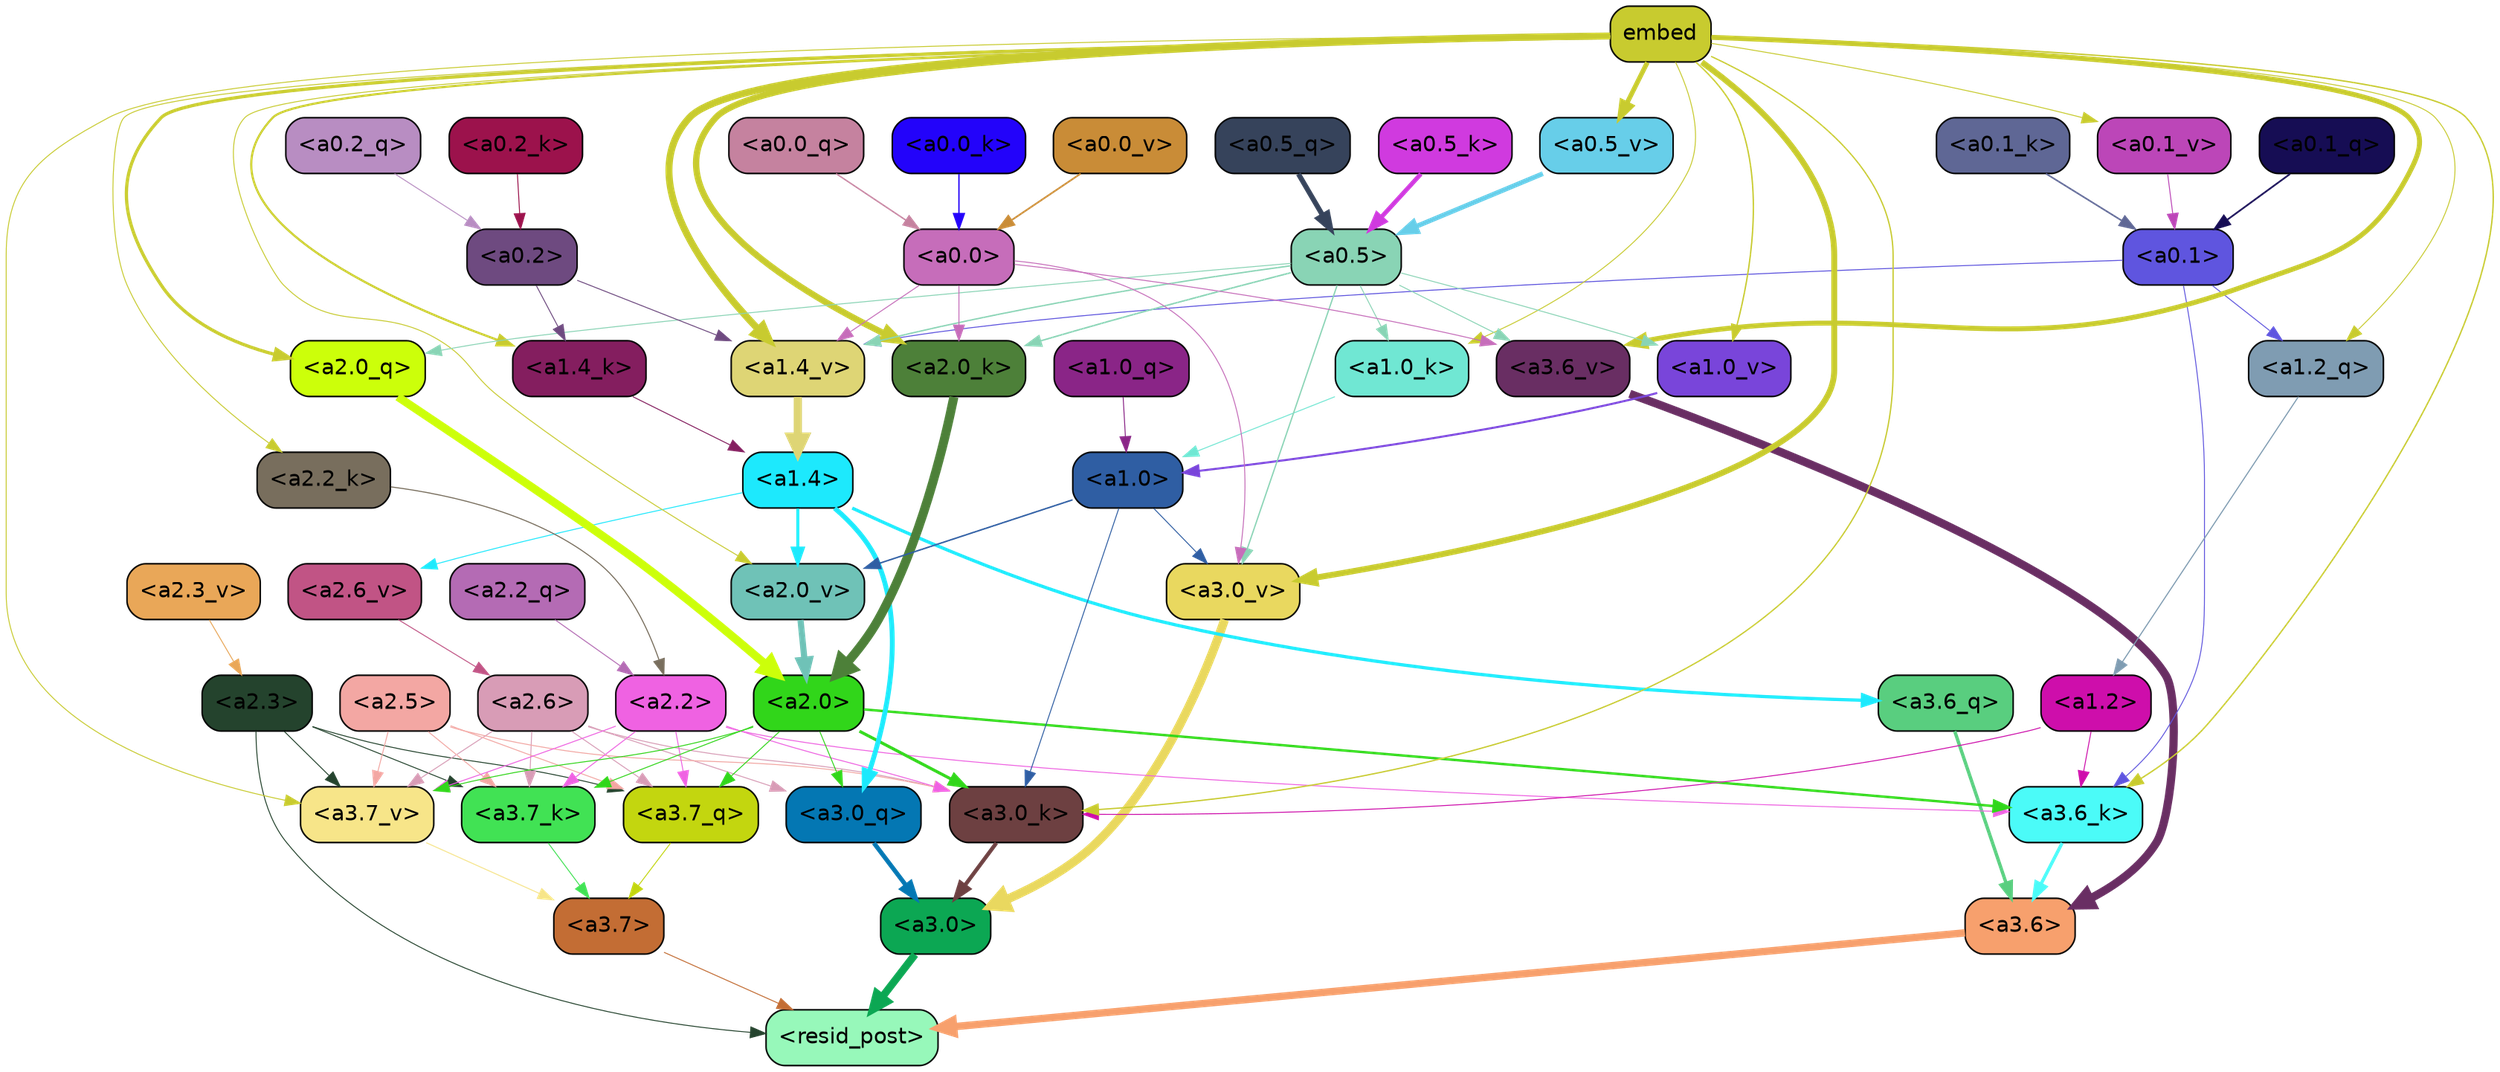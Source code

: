 strict digraph "" {
	graph [bgcolor=transparent,
		layout=dot,
		overlap=false,
		splines=true
	];
	"<a3.7>"	[color=black,
		fillcolor="#c36d34",
		fontname=Helvetica,
		shape=box,
		style="filled, rounded"];
	"<resid_post>"	[color=black,
		fillcolor="#97f8ba",
		fontname=Helvetica,
		shape=box,
		style="filled, rounded"];
	"<a3.7>" -> "<resid_post>"	[color="#c36d34",
		penwidth=0.6];
	"<a3.6>"	[color=black,
		fillcolor="#f7a06d",
		fontname=Helvetica,
		shape=box,
		style="filled, rounded"];
	"<a3.6>" -> "<resid_post>"	[color="#f7a06d",
		penwidth=4.751592040061951];
	"<a3.0>"	[color=black,
		fillcolor="#0ca753",
		fontname=Helvetica,
		shape=box,
		style="filled, rounded"];
	"<a3.0>" -> "<resid_post>"	[color="#0ca753",
		penwidth=4.904066681861877];
	"<a2.3>"	[color=black,
		fillcolor="#24432d",
		fontname=Helvetica,
		shape=box,
		style="filled, rounded"];
	"<a2.3>" -> "<resid_post>"	[color="#24432d",
		penwidth=0.6];
	"<a3.7_q>"	[color=black,
		fillcolor="#c3d60f",
		fontname=Helvetica,
		shape=box,
		style="filled, rounded"];
	"<a2.3>" -> "<a3.7_q>"	[color="#24432d",
		penwidth=0.6];
	"<a3.7_k>"	[color=black,
		fillcolor="#41e254",
		fontname=Helvetica,
		shape=box,
		style="filled, rounded"];
	"<a2.3>" -> "<a3.7_k>"	[color="#24432d",
		penwidth=0.6069068089127541];
	"<a3.7_v>"	[color=black,
		fillcolor="#f7e589",
		fontname=Helvetica,
		shape=box,
		style="filled, rounded"];
	"<a2.3>" -> "<a3.7_v>"	[color="#24432d",
		penwidth=0.6];
	"<a3.7_q>" -> "<a3.7>"	[color="#c3d60f",
		penwidth=0.6];
	"<a3.6_q>"	[color=black,
		fillcolor="#59ce7f",
		fontname=Helvetica,
		shape=box,
		style="filled, rounded"];
	"<a3.6_q>" -> "<a3.6>"	[color="#59ce7f",
		penwidth=2.160832464694977];
	"<a3.0_q>"	[color=black,
		fillcolor="#0477b3",
		fontname=Helvetica,
		shape=box,
		style="filled, rounded"];
	"<a3.0_q>" -> "<a3.0>"	[color="#0477b3",
		penwidth=2.870753765106201];
	"<a3.7_k>" -> "<a3.7>"	[color="#41e254",
		penwidth=0.6];
	"<a3.6_k>"	[color=black,
		fillcolor="#4bfbf8",
		fontname=Helvetica,
		shape=box,
		style="filled, rounded"];
	"<a3.6_k>" -> "<a3.6>"	[color="#4bfbf8",
		penwidth=2.13908451795578];
	"<a3.0_k>"	[color=black,
		fillcolor="#6d4041",
		fontname=Helvetica,
		shape=box,
		style="filled, rounded"];
	"<a3.0_k>" -> "<a3.0>"	[color="#6d4041",
		penwidth=2.520303964614868];
	"<a3.7_v>" -> "<a3.7>"	[color="#f7e589",
		penwidth=0.6];
	"<a3.6_v>"	[color=black,
		fillcolor="#692e63",
		fontname=Helvetica,
		shape=box,
		style="filled, rounded"];
	"<a3.6_v>" -> "<a3.6>"	[color="#692e63",
		penwidth=5.297133803367615];
	"<a3.0_v>"	[color=black,
		fillcolor="#e9d85f",
		fontname=Helvetica,
		shape=box,
		style="filled, rounded"];
	"<a3.0_v>" -> "<a3.0>"	[color="#e9d85f",
		penwidth=5.680712580680847];
	"<a2.6>"	[color=black,
		fillcolor="#d89cb6",
		fontname=Helvetica,
		shape=box,
		style="filled, rounded"];
	"<a2.6>" -> "<a3.7_q>"	[color="#d89cb6",
		penwidth=0.6];
	"<a2.6>" -> "<a3.0_q>"	[color="#d89cb6",
		penwidth=0.6];
	"<a2.6>" -> "<a3.7_k>"	[color="#d89cb6",
		penwidth=0.6];
	"<a2.6>" -> "<a3.0_k>"	[color="#d89cb6",
		penwidth=0.6];
	"<a2.6>" -> "<a3.7_v>"	[color="#d89cb6",
		penwidth=0.6];
	"<a2.5>"	[color=black,
		fillcolor="#f3a7a3",
		fontname=Helvetica,
		shape=box,
		style="filled, rounded"];
	"<a2.5>" -> "<a3.7_q>"	[color="#f3a7a3",
		penwidth=0.6];
	"<a2.5>" -> "<a3.7_k>"	[color="#f3a7a3",
		penwidth=0.6];
	"<a2.5>" -> "<a3.0_k>"	[color="#f3a7a3",
		penwidth=0.6];
	"<a2.5>" -> "<a3.7_v>"	[color="#f3a7a3",
		penwidth=0.6];
	"<a2.2>"	[color=black,
		fillcolor="#ef62e2",
		fontname=Helvetica,
		shape=box,
		style="filled, rounded"];
	"<a2.2>" -> "<a3.7_q>"	[color="#ef62e2",
		penwidth=0.6];
	"<a2.2>" -> "<a3.7_k>"	[color="#ef62e2",
		penwidth=0.6];
	"<a2.2>" -> "<a3.6_k>"	[color="#ef62e2",
		penwidth=0.6];
	"<a2.2>" -> "<a3.0_k>"	[color="#ef62e2",
		penwidth=0.6];
	"<a2.2>" -> "<a3.7_v>"	[color="#ef62e2",
		penwidth=0.6];
	"<a2.0>"	[color=black,
		fillcolor="#31d61a",
		fontname=Helvetica,
		shape=box,
		style="filled, rounded"];
	"<a2.0>" -> "<a3.7_q>"	[color="#31d61a",
		penwidth=0.6];
	"<a2.0>" -> "<a3.0_q>"	[color="#31d61a",
		penwidth=0.6];
	"<a2.0>" -> "<a3.7_k>"	[color="#31d61a",
		penwidth=0.6];
	"<a2.0>" -> "<a3.6_k>"	[color="#31d61a",
		penwidth=1.564806342124939];
	"<a2.0>" -> "<a3.0_k>"	[color="#31d61a",
		penwidth=1.9353990852832794];
	"<a2.0>" -> "<a3.7_v>"	[color="#31d61a",
		penwidth=0.6];
	"<a1.4>"	[color=black,
		fillcolor="#1de9fd",
		fontname=Helvetica,
		shape=box,
		style="filled, rounded"];
	"<a1.4>" -> "<a3.6_q>"	[color="#1de9fd",
		penwidth=2.0727532356977463];
	"<a1.4>" -> "<a3.0_q>"	[color="#1de9fd",
		penwidth=3.1279823780059814];
	"<a2.6_v>"	[color=black,
		fillcolor="#c15485",
		fontname=Helvetica,
		shape=box,
		style="filled, rounded"];
	"<a1.4>" -> "<a2.6_v>"	[color="#1de9fd",
		penwidth=0.6];
	"<a2.0_v>"	[color=black,
		fillcolor="#6fc2b7",
		fontname=Helvetica,
		shape=box,
		style="filled, rounded"];
	"<a1.4>" -> "<a2.0_v>"	[color="#1de9fd",
		penwidth=1.9170897603034973];
	"<a1.2>"	[color=black,
		fillcolor="#ce0eab",
		fontname=Helvetica,
		shape=box,
		style="filled, rounded"];
	"<a1.2>" -> "<a3.6_k>"	[color="#ce0eab",
		penwidth=0.6];
	"<a1.2>" -> "<a3.0_k>"	[color="#ce0eab",
		penwidth=0.6];
	"<a0.1>"	[color=black,
		fillcolor="#5f55df",
		fontname=Helvetica,
		shape=box,
		style="filled, rounded"];
	"<a0.1>" -> "<a3.6_k>"	[color="#5f55df",
		penwidth=0.6];
	"<a1.2_q>"	[color=black,
		fillcolor="#7f9cb2",
		fontname=Helvetica,
		shape=box,
		style="filled, rounded"];
	"<a0.1>" -> "<a1.2_q>"	[color="#5f55df",
		penwidth=0.6];
	"<a1.4_v>"	[color=black,
		fillcolor="#ded575",
		fontname=Helvetica,
		shape=box,
		style="filled, rounded"];
	"<a0.1>" -> "<a1.4_v>"	[color="#5f55df",
		penwidth=0.6202214732766151];
	embed	[color=black,
		fillcolor="#c8cb2f",
		fontname=Helvetica,
		shape=box,
		style="filled, rounded"];
	embed -> "<a3.6_k>"	[color="#c8cb2f",
		penwidth=0.8915999233722687];
	embed -> "<a3.0_k>"	[color="#c8cb2f",
		penwidth=0.832088902592659];
	embed -> "<a3.7_v>"	[color="#c8cb2f",
		penwidth=0.6];
	embed -> "<a3.6_v>"	[color="#c8cb2f",
		penwidth=3.1840110421180725];
	embed -> "<a3.0_v>"	[color="#c8cb2f",
		penwidth=3.8132747188210487];
	"<a2.0_q>"	[color=black,
		fillcolor="#ccff0a",
		fontname=Helvetica,
		shape=box,
		style="filled, rounded"];
	embed -> "<a2.0_q>"	[color="#c8cb2f",
		penwidth=2.084651827812195];
	"<a2.2_k>"	[color=black,
		fillcolor="#786e5d",
		fontname=Helvetica,
		shape=box,
		style="filled, rounded"];
	embed -> "<a2.2_k>"	[color="#c8cb2f",
		penwidth=0.6];
	"<a2.0_k>"	[color=black,
		fillcolor="#4d8039",
		fontname=Helvetica,
		shape=box,
		style="filled, rounded"];
	embed -> "<a2.0_k>"	[color="#c8cb2f",
		penwidth=4.084526404738426];
	embed -> "<a2.0_v>"	[color="#c8cb2f",
		penwidth=0.6];
	embed -> "<a1.2_q>"	[color="#c8cb2f",
		penwidth=0.6];
	"<a1.4_k>"	[color=black,
		fillcolor="#841e5f",
		fontname=Helvetica,
		shape=box,
		style="filled, rounded"];
	embed -> "<a1.4_k>"	[color="#c8cb2f",
		penwidth=1.3912410736083984];
	"<a1.0_k>"	[color=black,
		fillcolor="#70e7d3",
		fontname=Helvetica,
		shape=box,
		style="filled, rounded"];
	embed -> "<a1.0_k>"	[color="#c8cb2f",
		penwidth=0.6];
	embed -> "<a1.4_v>"	[color="#c8cb2f",
		penwidth=4.4888065457344055];
	"<a1.0_v>"	[color=black,
		fillcolor="#7945da",
		fontname=Helvetica,
		shape=box,
		style="filled, rounded"];
	embed -> "<a1.0_v>"	[color="#c8cb2f",
		penwidth=0.8796700537204742];
	"<a0.5_v>"	[color=black,
		fillcolor="#67cee9",
		fontname=Helvetica,
		shape=box,
		style="filled, rounded"];
	embed -> "<a0.5_v>"	[color="#c8cb2f",
		penwidth=3.0338101387023926];
	"<a0.1_v>"	[color=black,
		fillcolor="#bc46b8",
		fontname=Helvetica,
		shape=box,
		style="filled, rounded"];
	embed -> "<a0.1_v>"	[color="#c8cb2f",
		penwidth=0.6];
	"<a1.0>"	[color=black,
		fillcolor="#2f5ea3",
		fontname=Helvetica,
		shape=box,
		style="filled, rounded"];
	"<a1.0>" -> "<a3.0_k>"	[color="#2f5ea3",
		penwidth=0.6];
	"<a1.0>" -> "<a3.0_v>"	[color="#2f5ea3",
		penwidth=0.6];
	"<a1.0>" -> "<a2.0_v>"	[color="#2f5ea3",
		penwidth=0.9450988052412868];
	"<a0.5>"	[color=black,
		fillcolor="#89d4b5",
		fontname=Helvetica,
		shape=box,
		style="filled, rounded"];
	"<a0.5>" -> "<a3.6_v>"	[color="#89d4b5",
		penwidth=0.6];
	"<a0.5>" -> "<a3.0_v>"	[color="#89d4b5",
		penwidth=0.8331108838319778];
	"<a0.5>" -> "<a2.0_q>"	[color="#89d4b5",
		penwidth=0.6];
	"<a0.5>" -> "<a2.0_k>"	[color="#89d4b5",
		penwidth=0.9412797391414642];
	"<a0.5>" -> "<a1.0_k>"	[color="#89d4b5",
		penwidth=0.6];
	"<a0.5>" -> "<a1.4_v>"	[color="#89d4b5",
		penwidth=0.8757842034101486];
	"<a0.5>" -> "<a1.0_v>"	[color="#89d4b5",
		penwidth=0.6];
	"<a0.0>"	[color=black,
		fillcolor="#c66dba",
		fontname=Helvetica,
		shape=box,
		style="filled, rounded"];
	"<a0.0>" -> "<a3.6_v>"	[color="#c66dba",
		penwidth=0.6];
	"<a0.0>" -> "<a3.0_v>"	[color="#c66dba",
		penwidth=0.6];
	"<a0.0>" -> "<a2.0_k>"	[color="#c66dba",
		penwidth=0.6];
	"<a0.0>" -> "<a1.4_v>"	[color="#c66dba",
		penwidth=0.6];
	"<a2.2_q>"	[color=black,
		fillcolor="#b46bb4",
		fontname=Helvetica,
		shape=box,
		style="filled, rounded"];
	"<a2.2_q>" -> "<a2.2>"	[color="#b46bb4",
		penwidth=0.6];
	"<a2.0_q>" -> "<a2.0>"	[color="#ccff0a",
		penwidth=5.29856276512146];
	"<a2.2_k>" -> "<a2.2>"	[color="#786e5d",
		penwidth=0.6722683310508728];
	"<a2.0_k>" -> "<a2.0>"	[color="#4d8039",
		penwidth=5.859246134757996];
	"<a2.6_v>" -> "<a2.6>"	[color="#c15485",
		penwidth=0.6];
	"<a2.3_v>"	[color=black,
		fillcolor="#e9a758",
		fontname=Helvetica,
		shape=box,
		style="filled, rounded"];
	"<a2.3_v>" -> "<a2.3>"	[color="#e9a758",
		penwidth=0.6];
	"<a2.0_v>" -> "<a2.0>"	[color="#6fc2b7",
		penwidth=3.9621697664260864];
	"<a1.2_q>" -> "<a1.2>"	[color="#7f9cb2",
		penwidth=0.7185482024215162];
	"<a1.0_q>"	[color=black,
		fillcolor="#8a2587",
		fontname=Helvetica,
		shape=box,
		style="filled, rounded"];
	"<a1.0_q>" -> "<a1.0>"	[color="#8a2587",
		penwidth=0.6];
	"<a1.4_k>" -> "<a1.4>"	[color="#841e5f",
		penwidth=0.6];
	"<a1.0_k>" -> "<a1.0>"	[color="#70e7d3",
		penwidth=0.6];
	"<a1.4_v>" -> "<a1.4>"	[color="#ded575",
		penwidth=5.280138969421387];
	"<a1.0_v>" -> "<a1.0>"	[color="#7945da",
		penwidth=1.318962275981903];
	"<a0.2>"	[color=black,
		fillcolor="#6e4a80",
		fontname=Helvetica,
		shape=box,
		style="filled, rounded"];
	"<a0.2>" -> "<a1.4_k>"	[color="#6e4a80",
		penwidth=0.6];
	"<a0.2>" -> "<a1.4_v>"	[color="#6e4a80",
		penwidth=0.6];
	"<a0.5_q>"	[color=black,
		fillcolor="#36435b",
		fontname=Helvetica,
		shape=box,
		style="filled, rounded"];
	"<a0.5_q>" -> "<a0.5>"	[color="#36435b",
		penwidth=3.2715916633605957];
	"<a0.2_q>"	[color=black,
		fillcolor="#b88dc2",
		fontname=Helvetica,
		shape=box,
		style="filled, rounded"];
	"<a0.2_q>" -> "<a0.2>"	[color="#b88dc2",
		penwidth=0.6];
	"<a0.1_q>"	[color=black,
		fillcolor="#160d54",
		fontname=Helvetica,
		shape=box,
		style="filled, rounded"];
	"<a0.1_q>" -> "<a0.1>"	[color="#160d54",
		penwidth=1.0982357263565063];
	"<a0.0_q>"	[color=black,
		fillcolor="#c5829f",
		fontname=Helvetica,
		shape=box,
		style="filled, rounded"];
	"<a0.0_q>" -> "<a0.0>"	[color="#c5829f",
		penwidth=0.8850758075714111];
	"<a0.5_k>"	[color=black,
		fillcolor="#d03adf",
		fontname=Helvetica,
		shape=box,
		style="filled, rounded"];
	"<a0.5_k>" -> "<a0.5>"	[color="#d03adf",
		penwidth=2.833264708518982];
	"<a0.2_k>"	[color=black,
		fillcolor="#9c124c",
		fontname=Helvetica,
		shape=box,
		style="filled, rounded"];
	"<a0.2_k>" -> "<a0.2>"	[color="#9c124c",
		penwidth=0.6];
	"<a0.1_k>"	[color=black,
		fillcolor="#5f6795",
		fontname=Helvetica,
		shape=box,
		style="filled, rounded"];
	"<a0.1_k>" -> "<a0.1>"	[color="#5f6795",
		penwidth=1.0085628032684326];
	"<a0.0_k>"	[color=black,
		fillcolor="#2303fa",
		fontname=Helvetica,
		shape=box,
		style="filled, rounded"];
	"<a0.0_k>" -> "<a0.0>"	[color="#2303fa",
		penwidth=0.8747712969779968];
	"<a0.5_v>" -> "<a0.5>"	[color="#67cee9",
		penwidth=3.0403636693954468];
	"<a0.1_v>" -> "<a0.1>"	[color="#bc46b8",
		penwidth=0.6];
	"<a0.0_v>"	[color=black,
		fillcolor="#c98c37",
		fontname=Helvetica,
		shape=box,
		style="filled, rounded"];
	"<a0.0_v>" -> "<a0.0>"	[color="#c98c37",
		penwidth=1.1078208088874817];
}
